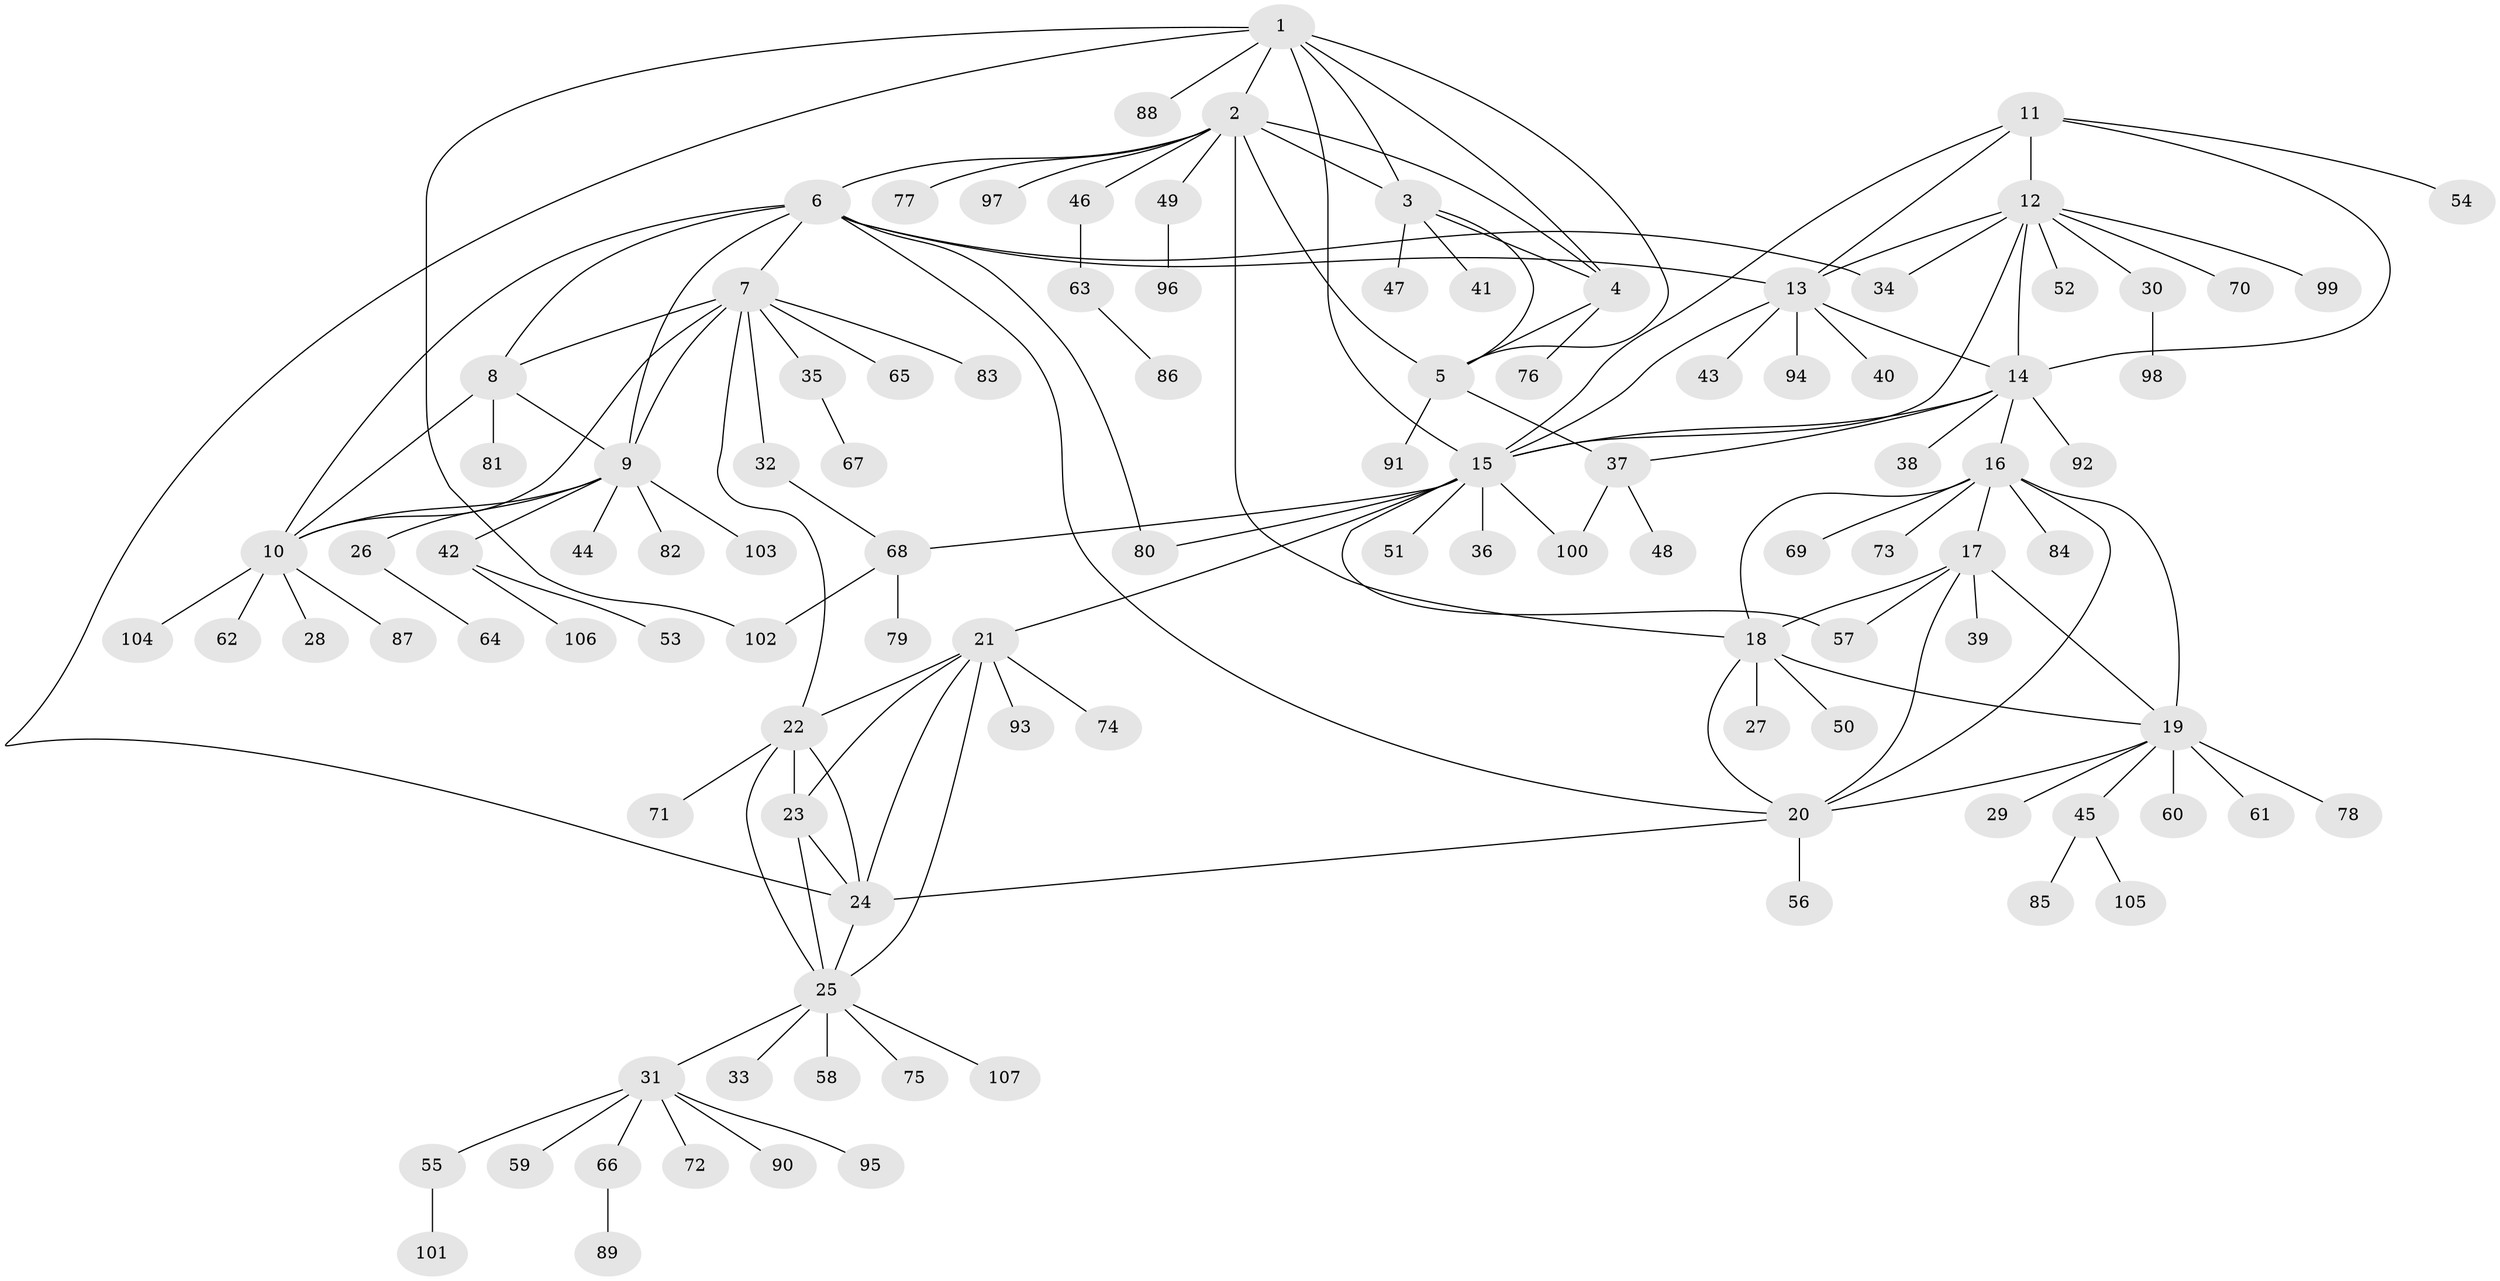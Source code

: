 // Generated by graph-tools (version 1.1) at 2025/11/02/27/25 16:11:29]
// undirected, 107 vertices, 149 edges
graph export_dot {
graph [start="1"]
  node [color=gray90,style=filled];
  1;
  2;
  3;
  4;
  5;
  6;
  7;
  8;
  9;
  10;
  11;
  12;
  13;
  14;
  15;
  16;
  17;
  18;
  19;
  20;
  21;
  22;
  23;
  24;
  25;
  26;
  27;
  28;
  29;
  30;
  31;
  32;
  33;
  34;
  35;
  36;
  37;
  38;
  39;
  40;
  41;
  42;
  43;
  44;
  45;
  46;
  47;
  48;
  49;
  50;
  51;
  52;
  53;
  54;
  55;
  56;
  57;
  58;
  59;
  60;
  61;
  62;
  63;
  64;
  65;
  66;
  67;
  68;
  69;
  70;
  71;
  72;
  73;
  74;
  75;
  76;
  77;
  78;
  79;
  80;
  81;
  82;
  83;
  84;
  85;
  86;
  87;
  88;
  89;
  90;
  91;
  92;
  93;
  94;
  95;
  96;
  97;
  98;
  99;
  100;
  101;
  102;
  103;
  104;
  105;
  106;
  107;
  1 -- 2;
  1 -- 3;
  1 -- 4;
  1 -- 5;
  1 -- 15;
  1 -- 24;
  1 -- 88;
  1 -- 102;
  2 -- 3;
  2 -- 4;
  2 -- 5;
  2 -- 6;
  2 -- 18;
  2 -- 46;
  2 -- 49;
  2 -- 77;
  2 -- 97;
  3 -- 4;
  3 -- 5;
  3 -- 41;
  3 -- 47;
  4 -- 5;
  4 -- 76;
  5 -- 37;
  5 -- 91;
  6 -- 7;
  6 -- 8;
  6 -- 9;
  6 -- 10;
  6 -- 13;
  6 -- 20;
  6 -- 34;
  6 -- 80;
  7 -- 8;
  7 -- 9;
  7 -- 10;
  7 -- 22;
  7 -- 32;
  7 -- 35;
  7 -- 65;
  7 -- 83;
  8 -- 9;
  8 -- 10;
  8 -- 81;
  9 -- 10;
  9 -- 26;
  9 -- 42;
  9 -- 44;
  9 -- 82;
  9 -- 103;
  10 -- 28;
  10 -- 62;
  10 -- 87;
  10 -- 104;
  11 -- 12;
  11 -- 13;
  11 -- 14;
  11 -- 15;
  11 -- 54;
  12 -- 13;
  12 -- 14;
  12 -- 15;
  12 -- 30;
  12 -- 34;
  12 -- 52;
  12 -- 70;
  12 -- 99;
  13 -- 14;
  13 -- 15;
  13 -- 40;
  13 -- 43;
  13 -- 94;
  14 -- 15;
  14 -- 16;
  14 -- 37;
  14 -- 38;
  14 -- 92;
  15 -- 21;
  15 -- 36;
  15 -- 51;
  15 -- 57;
  15 -- 68;
  15 -- 80;
  15 -- 100;
  16 -- 17;
  16 -- 18;
  16 -- 19;
  16 -- 20;
  16 -- 69;
  16 -- 73;
  16 -- 84;
  17 -- 18;
  17 -- 19;
  17 -- 20;
  17 -- 39;
  17 -- 57;
  18 -- 19;
  18 -- 20;
  18 -- 27;
  18 -- 50;
  19 -- 20;
  19 -- 29;
  19 -- 45;
  19 -- 60;
  19 -- 61;
  19 -- 78;
  20 -- 24;
  20 -- 56;
  21 -- 22;
  21 -- 23;
  21 -- 24;
  21 -- 25;
  21 -- 74;
  21 -- 93;
  22 -- 23;
  22 -- 24;
  22 -- 25;
  22 -- 71;
  23 -- 24;
  23 -- 25;
  24 -- 25;
  25 -- 31;
  25 -- 33;
  25 -- 58;
  25 -- 75;
  25 -- 107;
  26 -- 64;
  30 -- 98;
  31 -- 55;
  31 -- 59;
  31 -- 66;
  31 -- 72;
  31 -- 90;
  31 -- 95;
  32 -- 68;
  35 -- 67;
  37 -- 48;
  37 -- 100;
  42 -- 53;
  42 -- 106;
  45 -- 85;
  45 -- 105;
  46 -- 63;
  49 -- 96;
  55 -- 101;
  63 -- 86;
  66 -- 89;
  68 -- 79;
  68 -- 102;
}
